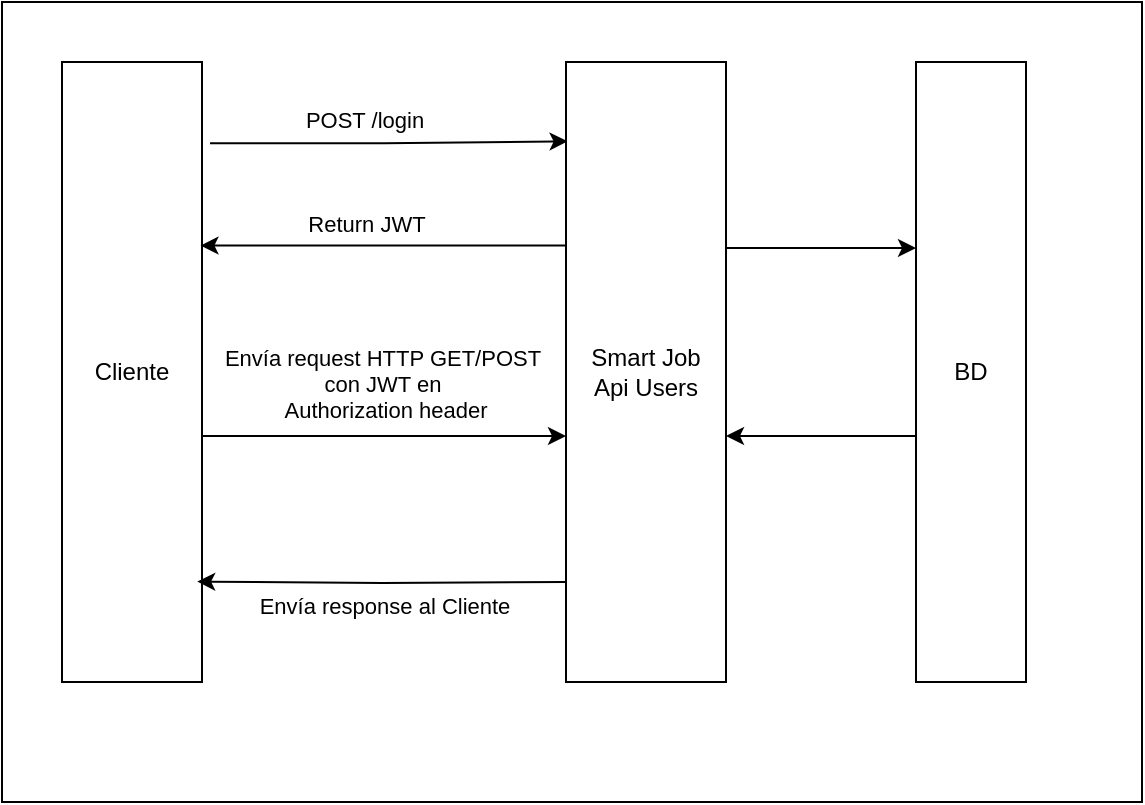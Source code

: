 <mxfile version="25.0.3">
  <diagram id="WI9T0HZ2pTsCkuznbFz-" name="Diagrama">
    <mxGraphModel dx="1050" dy="522" grid="1" gridSize="10" guides="1" tooltips="1" connect="1" arrows="1" fold="1" page="1" pageScale="1" pageWidth="827" pageHeight="1169" math="0" shadow="0">
      <root>
        <mxCell id="0" />
        <mxCell id="1" parent="0" />
        <mxCell id="FNbgbiCnl9SPCwAGtspi-2" value="" style="rounded=0;whiteSpace=wrap;html=1;" parent="1" vertex="1">
          <mxGeometry x="20" y="20" width="570" height="400" as="geometry" />
        </mxCell>
        <mxCell id="gzEWmLM0npyEMb-zcBX1-17" value="" style="edgeStyle=orthogonalEdgeStyle;rounded=0;orthogonalLoop=1;jettySize=auto;html=1;entryX=0.01;entryY=0.128;entryDx=0;entryDy=0;entryPerimeter=0;exitX=1.057;exitY=0.131;exitDx=0;exitDy=0;exitPerimeter=0;" parent="1" source="gzEWmLM0npyEMb-zcBX1-14" target="gzEWmLM0npyEMb-zcBX1-16" edge="1">
          <mxGeometry relative="1" as="geometry">
            <mxPoint x="152" y="90" as="sourcePoint" />
            <mxPoint x="282" y="90" as="targetPoint" />
          </mxGeometry>
        </mxCell>
        <mxCell id="gzEWmLM0npyEMb-zcBX1-20" value="POST /login" style="edgeLabel;html=1;align=center;verticalAlign=middle;resizable=0;points=[];" parent="gzEWmLM0npyEMb-zcBX1-17" connectable="0" vertex="1">
          <mxGeometry x="-0.311" y="1" relative="1" as="geometry">
            <mxPoint x="15" y="-11" as="offset" />
          </mxGeometry>
        </mxCell>
        <mxCell id="gzEWmLM0npyEMb-zcBX1-23" style="edgeStyle=orthogonalEdgeStyle;rounded=0;orthogonalLoop=1;jettySize=auto;html=1;entryX=0;entryY=0.5;entryDx=0;entryDy=0;" parent="1" edge="1">
          <mxGeometry relative="1" as="geometry">
            <mxPoint x="120" y="237" as="sourcePoint" />
            <mxPoint x="302" y="237" as="targetPoint" />
          </mxGeometry>
        </mxCell>
        <mxCell id="gzEWmLM0npyEMb-zcBX1-24" value="Envía request HTTP GET/POST &lt;br&gt;con JWT en&lt;br&gt;&lt;div&gt;&amp;nbsp;Authorization header&lt;/div&gt;" style="edgeLabel;html=1;align=center;verticalAlign=middle;resizable=0;points=[];" parent="gzEWmLM0npyEMb-zcBX1-23" connectable="0" vertex="1">
          <mxGeometry x="0.243" y="-2" relative="1" as="geometry">
            <mxPoint x="-23" y="-28" as="offset" />
          </mxGeometry>
        </mxCell>
        <mxCell id="gzEWmLM0npyEMb-zcBX1-14" value="Cliente" style="rounded=0;whiteSpace=wrap;html=1;" parent="1" vertex="1">
          <mxGeometry x="50" y="50" width="70" height="310" as="geometry" />
        </mxCell>
        <mxCell id="gzEWmLM0npyEMb-zcBX1-21" style="edgeStyle=orthogonalEdgeStyle;rounded=0;orthogonalLoop=1;jettySize=auto;html=1;entryX=0.989;entryY=0.296;entryDx=0;entryDy=0;exitX=0.017;exitY=0.291;exitDx=0;exitDy=0;exitPerimeter=0;entryPerimeter=0;" parent="1" source="gzEWmLM0npyEMb-zcBX1-16" target="gzEWmLM0npyEMb-zcBX1-14" edge="1">
          <mxGeometry relative="1" as="geometry">
            <mxPoint x="282" y="140" as="sourcePoint" />
            <mxPoint x="152" y="140" as="targetPoint" />
            <Array as="points">
              <mxPoint x="304" y="142" />
            </Array>
          </mxGeometry>
        </mxCell>
        <mxCell id="gzEWmLM0npyEMb-zcBX1-22" value="Return JWT" style="edgeLabel;html=1;align=center;verticalAlign=middle;resizable=0;points=[];" parent="gzEWmLM0npyEMb-zcBX1-21" connectable="0" vertex="1">
          <mxGeometry x="0.111" y="-2" relative="1" as="geometry">
            <mxPoint y="-9" as="offset" />
          </mxGeometry>
        </mxCell>
        <mxCell id="gzEWmLM0npyEMb-zcBX1-29" value="" style="edgeStyle=orthogonalEdgeStyle;rounded=0;orthogonalLoop=1;jettySize=auto;html=1;" parent="1" edge="1">
          <mxGeometry relative="1" as="geometry">
            <mxPoint x="382" y="143" as="sourcePoint" />
            <mxPoint x="477" y="143" as="targetPoint" />
          </mxGeometry>
        </mxCell>
        <mxCell id="gzEWmLM0npyEMb-zcBX1-16" value="Smart Job&lt;br&gt;Api Users" style="rounded=0;whiteSpace=wrap;html=1;" parent="1" vertex="1">
          <mxGeometry x="302" y="50" width="80" height="310" as="geometry" />
        </mxCell>
        <mxCell id="gzEWmLM0npyEMb-zcBX1-26" style="edgeStyle=orthogonalEdgeStyle;rounded=0;orthogonalLoop=1;jettySize=auto;html=1;entryX=1;entryY=0.5;entryDx=0;entryDy=0;" parent="1" edge="1">
          <mxGeometry relative="1" as="geometry">
            <mxPoint x="477" y="237" as="sourcePoint" />
            <mxPoint x="382" y="237" as="targetPoint" />
          </mxGeometry>
        </mxCell>
        <mxCell id="gzEWmLM0npyEMb-zcBX1-18" value="BD" style="rounded=0;whiteSpace=wrap;html=1;" parent="1" vertex="1">
          <mxGeometry x="477" y="50" width="55" height="310" as="geometry" />
        </mxCell>
        <mxCell id="gzEWmLM0npyEMb-zcBX1-27" style="edgeStyle=orthogonalEdgeStyle;rounded=0;orthogonalLoop=1;jettySize=auto;html=1;entryX=1.08;entryY=0.838;entryDx=0;entryDy=0;entryPerimeter=0;" parent="1" edge="1">
          <mxGeometry relative="1" as="geometry">
            <mxPoint x="302" y="310" as="sourcePoint" />
            <mxPoint x="117.6" y="309.78" as="targetPoint" />
            <Array as="points" />
          </mxGeometry>
        </mxCell>
        <mxCell id="gzEWmLM0npyEMb-zcBX1-28" value="Envía response al Cliente" style="edgeLabel;html=1;align=center;verticalAlign=middle;resizable=0;points=[];" parent="gzEWmLM0npyEMb-zcBX1-27" connectable="0" vertex="1">
          <mxGeometry x="-0.125" y="-2" relative="1" as="geometry">
            <mxPoint x="-10" y="13" as="offset" />
          </mxGeometry>
        </mxCell>
      </root>
    </mxGraphModel>
  </diagram>
</mxfile>
